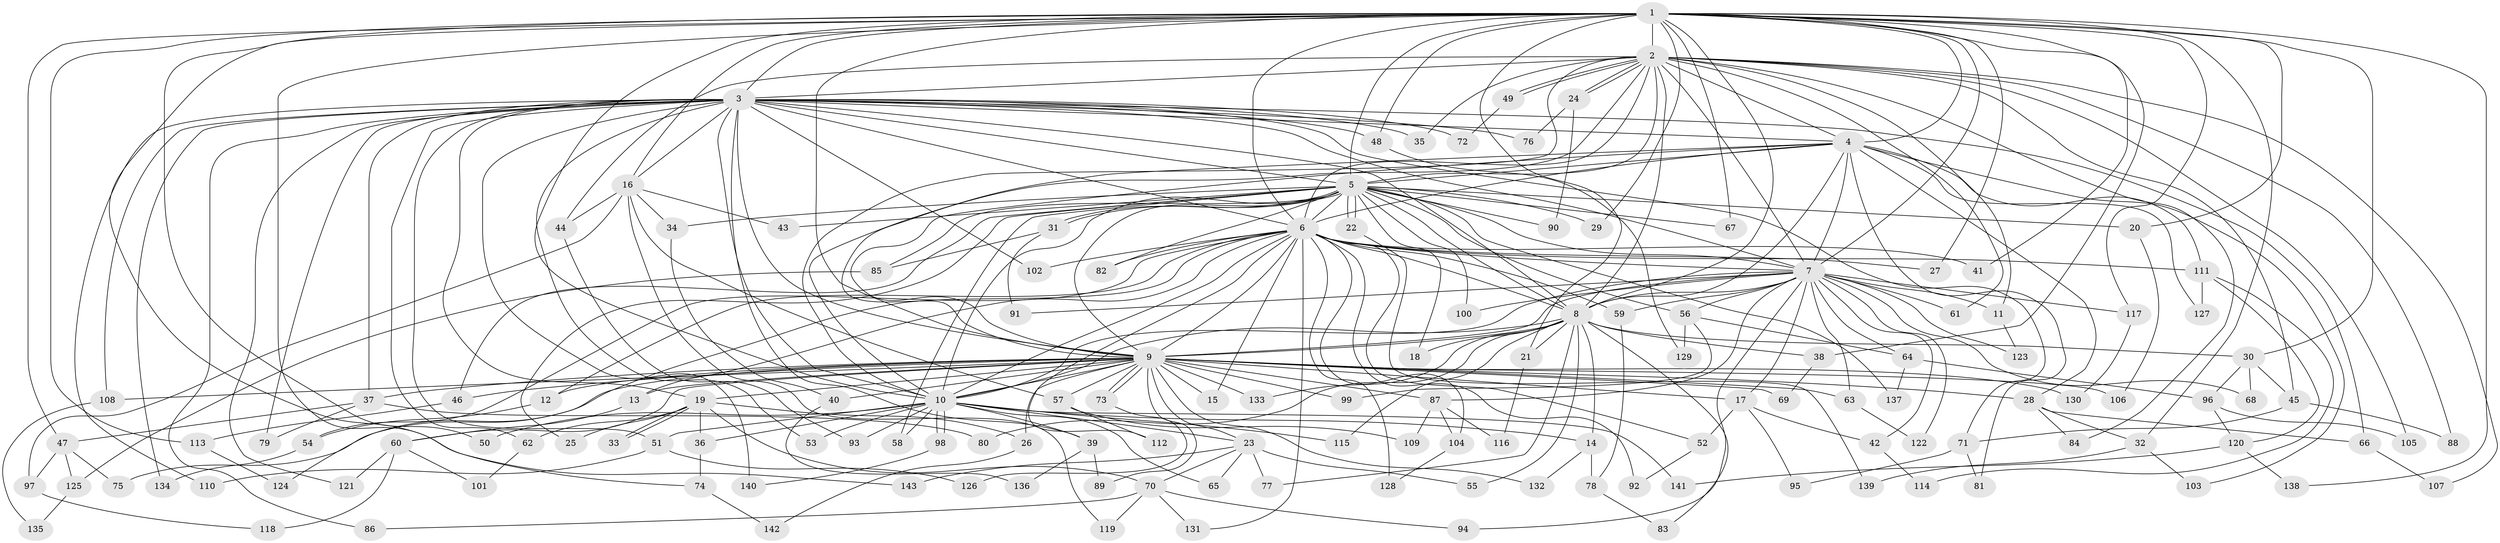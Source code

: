 // Generated by graph-tools (version 1.1) at 2025/49/03/09/25 03:49:32]
// undirected, 143 vertices, 311 edges
graph export_dot {
graph [start="1"]
  node [color=gray90,style=filled];
  1;
  2;
  3;
  4;
  5;
  6;
  7;
  8;
  9;
  10;
  11;
  12;
  13;
  14;
  15;
  16;
  17;
  18;
  19;
  20;
  21;
  22;
  23;
  24;
  25;
  26;
  27;
  28;
  29;
  30;
  31;
  32;
  33;
  34;
  35;
  36;
  37;
  38;
  39;
  40;
  41;
  42;
  43;
  44;
  45;
  46;
  47;
  48;
  49;
  50;
  51;
  52;
  53;
  54;
  55;
  56;
  57;
  58;
  59;
  60;
  61;
  62;
  63;
  64;
  65;
  66;
  67;
  68;
  69;
  70;
  71;
  72;
  73;
  74;
  75;
  76;
  77;
  78;
  79;
  80;
  81;
  82;
  83;
  84;
  85;
  86;
  87;
  88;
  89;
  90;
  91;
  92;
  93;
  94;
  95;
  96;
  97;
  98;
  99;
  100;
  101;
  102;
  103;
  104;
  105;
  106;
  107;
  108;
  109;
  110;
  111;
  112;
  113;
  114;
  115;
  116;
  117;
  118;
  119;
  120;
  121;
  122;
  123;
  124;
  125;
  126;
  127;
  128;
  129;
  130;
  131;
  132;
  133;
  134;
  135;
  136;
  137;
  138;
  139;
  140;
  141;
  142;
  143;
  1 -- 2;
  1 -- 3;
  1 -- 4;
  1 -- 5;
  1 -- 6;
  1 -- 7;
  1 -- 8;
  1 -- 9;
  1 -- 10;
  1 -- 16;
  1 -- 20;
  1 -- 21;
  1 -- 27;
  1 -- 29;
  1 -- 30;
  1 -- 32;
  1 -- 38;
  1 -- 41;
  1 -- 47;
  1 -- 48;
  1 -- 50;
  1 -- 67;
  1 -- 74;
  1 -- 113;
  1 -- 117;
  1 -- 138;
  1 -- 143;
  2 -- 3;
  2 -- 4;
  2 -- 5;
  2 -- 6;
  2 -- 7;
  2 -- 8;
  2 -- 9;
  2 -- 10;
  2 -- 11;
  2 -- 24;
  2 -- 24;
  2 -- 35;
  2 -- 44;
  2 -- 45;
  2 -- 49;
  2 -- 49;
  2 -- 61;
  2 -- 84;
  2 -- 88;
  2 -- 105;
  2 -- 107;
  3 -- 4;
  3 -- 5;
  3 -- 6;
  3 -- 7;
  3 -- 8;
  3 -- 9;
  3 -- 10;
  3 -- 16;
  3 -- 19;
  3 -- 35;
  3 -- 37;
  3 -- 39;
  3 -- 48;
  3 -- 51;
  3 -- 53;
  3 -- 62;
  3 -- 66;
  3 -- 71;
  3 -- 72;
  3 -- 76;
  3 -- 79;
  3 -- 86;
  3 -- 102;
  3 -- 108;
  3 -- 110;
  3 -- 121;
  3 -- 134;
  3 -- 140;
  4 -- 5;
  4 -- 6;
  4 -- 7;
  4 -- 8;
  4 -- 9;
  4 -- 10;
  4 -- 28;
  4 -- 81;
  4 -- 103;
  4 -- 111;
  4 -- 127;
  5 -- 6;
  5 -- 7;
  5 -- 8;
  5 -- 9;
  5 -- 10;
  5 -- 18;
  5 -- 20;
  5 -- 22;
  5 -- 22;
  5 -- 25;
  5 -- 29;
  5 -- 31;
  5 -- 31;
  5 -- 34;
  5 -- 43;
  5 -- 46;
  5 -- 56;
  5 -- 58;
  5 -- 67;
  5 -- 82;
  5 -- 85;
  5 -- 90;
  5 -- 100;
  5 -- 137;
  6 -- 7;
  6 -- 8;
  6 -- 9;
  6 -- 10;
  6 -- 12;
  6 -- 13;
  6 -- 15;
  6 -- 27;
  6 -- 41;
  6 -- 52;
  6 -- 54;
  6 -- 59;
  6 -- 82;
  6 -- 92;
  6 -- 102;
  6 -- 104;
  6 -- 111;
  6 -- 112;
  6 -- 124;
  6 -- 128;
  6 -- 131;
  7 -- 8;
  7 -- 9;
  7 -- 10;
  7 -- 11;
  7 -- 17;
  7 -- 42;
  7 -- 56;
  7 -- 59;
  7 -- 61;
  7 -- 63;
  7 -- 64;
  7 -- 68;
  7 -- 87;
  7 -- 91;
  7 -- 94;
  7 -- 100;
  7 -- 117;
  7 -- 122;
  7 -- 123;
  8 -- 9;
  8 -- 10;
  8 -- 14;
  8 -- 18;
  8 -- 21;
  8 -- 30;
  8 -- 38;
  8 -- 55;
  8 -- 77;
  8 -- 80;
  8 -- 83;
  8 -- 115;
  8 -- 133;
  9 -- 10;
  9 -- 12;
  9 -- 13;
  9 -- 15;
  9 -- 17;
  9 -- 19;
  9 -- 23;
  9 -- 26;
  9 -- 28;
  9 -- 37;
  9 -- 40;
  9 -- 46;
  9 -- 57;
  9 -- 60;
  9 -- 63;
  9 -- 69;
  9 -- 73;
  9 -- 73;
  9 -- 75;
  9 -- 87;
  9 -- 89;
  9 -- 99;
  9 -- 106;
  9 -- 108;
  9 -- 130;
  9 -- 132;
  9 -- 133;
  10 -- 14;
  10 -- 23;
  10 -- 36;
  10 -- 39;
  10 -- 50;
  10 -- 51;
  10 -- 53;
  10 -- 58;
  10 -- 65;
  10 -- 93;
  10 -- 98;
  10 -- 98;
  10 -- 115;
  10 -- 141;
  11 -- 123;
  12 -- 54;
  13 -- 60;
  14 -- 78;
  14 -- 132;
  16 -- 34;
  16 -- 43;
  16 -- 44;
  16 -- 57;
  16 -- 97;
  16 -- 119;
  17 -- 42;
  17 -- 52;
  17 -- 95;
  19 -- 25;
  19 -- 26;
  19 -- 33;
  19 -- 33;
  19 -- 36;
  19 -- 62;
  19 -- 70;
  20 -- 106;
  21 -- 116;
  22 -- 139;
  23 -- 55;
  23 -- 65;
  23 -- 70;
  23 -- 77;
  23 -- 143;
  24 -- 76;
  24 -- 90;
  26 -- 142;
  28 -- 32;
  28 -- 66;
  28 -- 84;
  30 -- 45;
  30 -- 68;
  30 -- 96;
  31 -- 85;
  31 -- 91;
  32 -- 103;
  32 -- 139;
  34 -- 40;
  36 -- 74;
  37 -- 47;
  37 -- 79;
  37 -- 80;
  38 -- 69;
  39 -- 89;
  39 -- 136;
  40 -- 136;
  42 -- 114;
  44 -- 93;
  45 -- 71;
  45 -- 88;
  46 -- 113;
  47 -- 75;
  47 -- 97;
  47 -- 125;
  48 -- 129;
  49 -- 72;
  51 -- 110;
  51 -- 126;
  52 -- 92;
  54 -- 134;
  56 -- 64;
  56 -- 99;
  56 -- 129;
  57 -- 109;
  57 -- 112;
  59 -- 78;
  60 -- 101;
  60 -- 118;
  60 -- 121;
  62 -- 101;
  63 -- 122;
  64 -- 96;
  64 -- 137;
  66 -- 107;
  70 -- 86;
  70 -- 94;
  70 -- 119;
  70 -- 131;
  71 -- 81;
  71 -- 95;
  73 -- 126;
  74 -- 142;
  78 -- 83;
  85 -- 125;
  87 -- 104;
  87 -- 109;
  87 -- 116;
  96 -- 105;
  96 -- 120;
  97 -- 118;
  98 -- 140;
  104 -- 128;
  108 -- 135;
  111 -- 114;
  111 -- 120;
  111 -- 127;
  113 -- 124;
  117 -- 130;
  120 -- 138;
  120 -- 141;
  125 -- 135;
}

